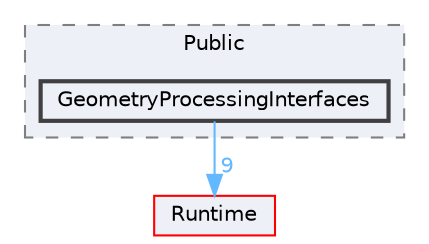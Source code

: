 digraph "GeometryProcessingInterfaces"
{
 // INTERACTIVE_SVG=YES
 // LATEX_PDF_SIZE
  bgcolor="transparent";
  edge [fontname=Helvetica,fontsize=10,labelfontname=Helvetica,labelfontsize=10];
  node [fontname=Helvetica,fontsize=10,shape=box,height=0.2,width=0.4];
  compound=true
  subgraph clusterdir_8b136cf674998491ea607b7ccecfcd81 {
    graph [ bgcolor="#edf0f7", pencolor="grey50", label="Public", fontname=Helvetica,fontsize=10 style="filled,dashed", URL="dir_8b136cf674998491ea607b7ccecfcd81.html",tooltip=""]
  dir_bdfcdd6de5b66695837edf5a04fce908 [label="GeometryProcessingInterfaces", fillcolor="#edf0f7", color="grey25", style="filled,bold", URL="dir_bdfcdd6de5b66695837edf5a04fce908.html",tooltip=""];
  }
  dir_7536b172fbd480bfd146a1b1acd6856b [label="Runtime", fillcolor="#edf0f7", color="red", style="filled", URL="dir_7536b172fbd480bfd146a1b1acd6856b.html",tooltip=""];
  dir_bdfcdd6de5b66695837edf5a04fce908->dir_7536b172fbd480bfd146a1b1acd6856b [headlabel="9", labeldistance=1.5 headhref="dir_000445_000984.html" href="dir_000445_000984.html" color="steelblue1" fontcolor="steelblue1"];
}
